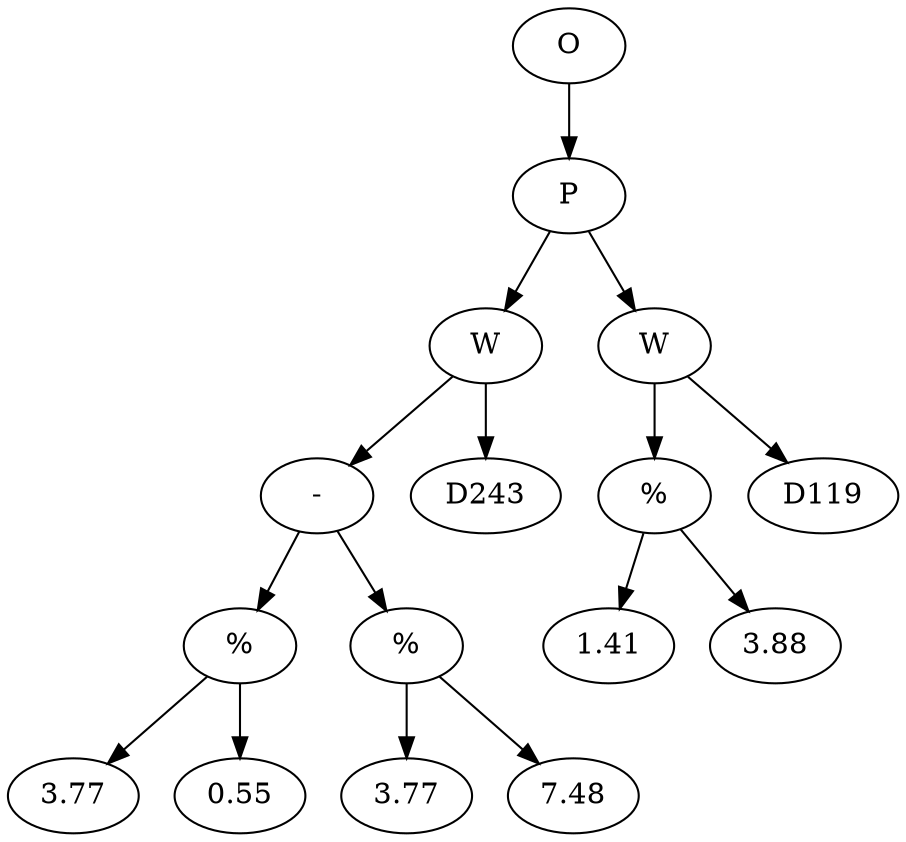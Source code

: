 // Tree
digraph {
	3065519 [label=O]
	3065520 [label=P]
	3065519 -> 3065520
	3065521 [label=W]
	3065520 -> 3065521
	3065522 [label="-"]
	3065521 -> 3065522
	3065523 [label="%"]
	3065522 -> 3065523
	3065524 [label=3.77]
	3065523 -> 3065524
	3065525 [label=0.55]
	3065523 -> 3065525
	3065526 [label="%"]
	3065522 -> 3065526
	3065527 [label=3.77]
	3065526 -> 3065527
	3065528 [label=7.48]
	3065526 -> 3065528
	3065529 [label=D243]
	3065521 -> 3065529
	3065530 [label=W]
	3065520 -> 3065530
	3065531 [label="%"]
	3065530 -> 3065531
	3065532 [label=1.41]
	3065531 -> 3065532
	3065533 [label=3.88]
	3065531 -> 3065533
	3065534 [label=D119]
	3065530 -> 3065534
}
